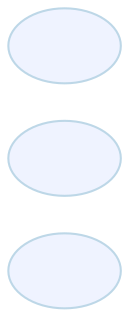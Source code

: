 digraph G {
rankdir="LR";
splines="true";
penwidth="0.1";
edge [comment="Wildcard edge", fontcolor=3, fontname="sans-serif", arrowhead="onormal", colorscheme="blues3", color=2, fontsize=10];
node [fontname="serif", fontsize=13, fillcolor="1", colorscheme="blues4", color="2", fontcolor="4", style="filled"];
subgraph "hint" {
rank="min";
edge [comment="subgraph edge wildcard"];
"hint_item_list" [label="
"];
"hint_toolbar" [label="
"];
"hint_properties" [label="
"];
}
}
